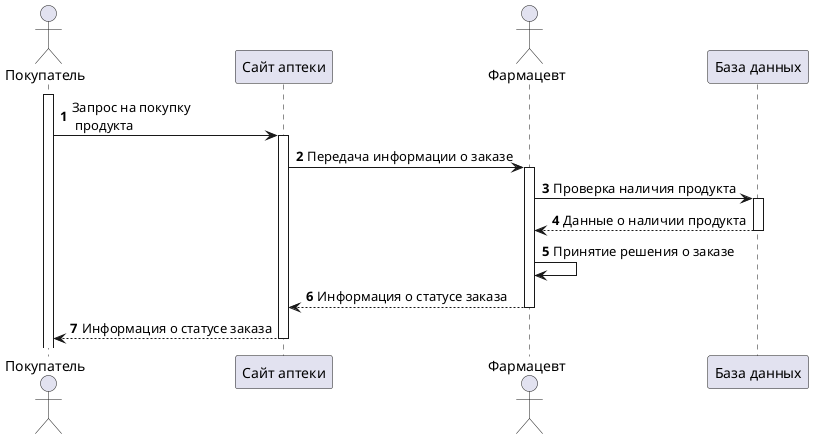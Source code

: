 @startuml test_name
    autonumber

    actor Покупатель as p
    participant "Сайт аптеки" as site
    actor Фармацевт as f
    participant "База данных" as bd
    activate p
        p -> site: Запрос на покупку \n продукта

    activate site
        site -> f: Передача информации о заказе

    activate f
        f -> bd: Проверка наличия продукта
    
    activate bd
        f <-- bd: Данные о наличии продукта
    deactivate bd

    f -> f: Принятие решения о заказе

    site <-- f: Информация о статусе заказа
    deactivate f    
    
    p <-- site: Информация о статусе заказа
    deactivate site
@enduml